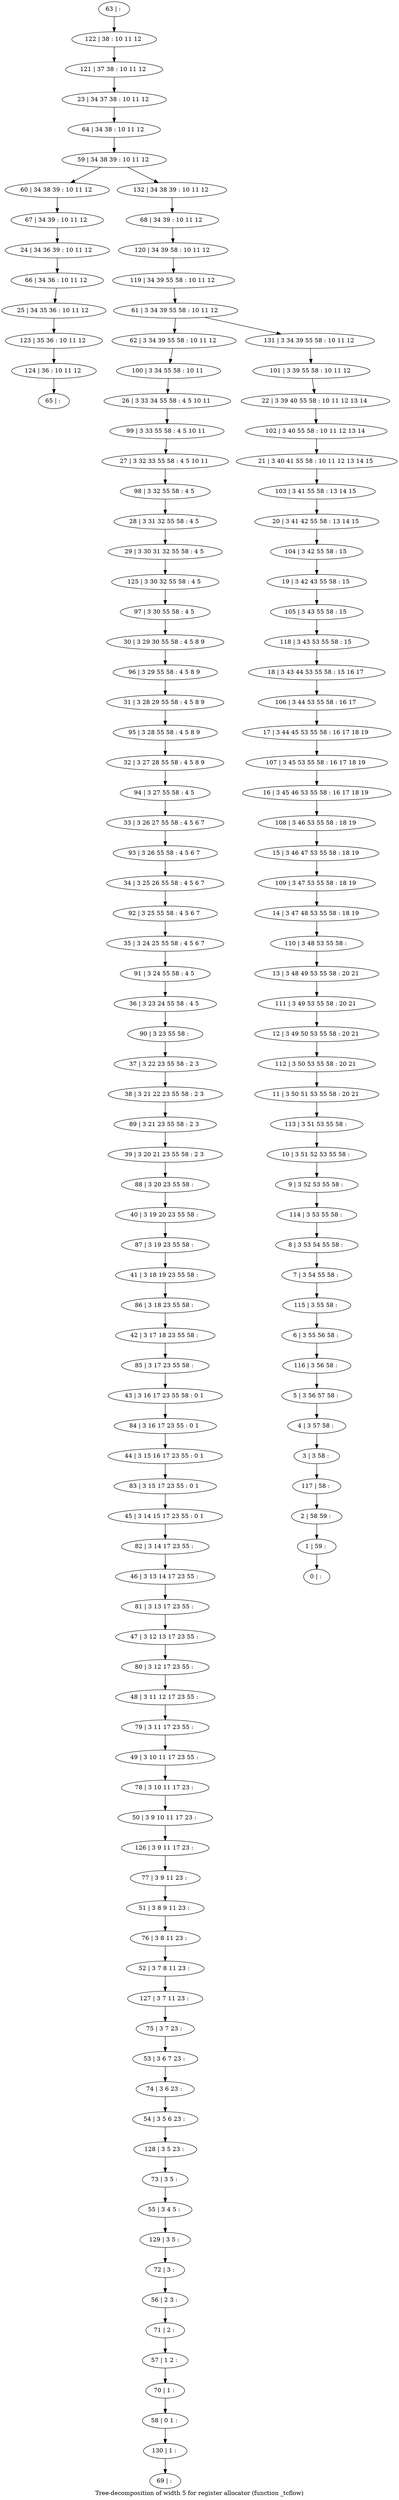 digraph G {
graph [label="Tree-decomposition of width 5 for register allocator (function _tcflow)"]
0[label="0 | : "];
1[label="1 | 59 : "];
2[label="2 | 58 59 : "];
3[label="3 | 3 58 : "];
4[label="4 | 3 57 58 : "];
5[label="5 | 3 56 57 58 : "];
6[label="6 | 3 55 56 58 : "];
7[label="7 | 3 54 55 58 : "];
8[label="8 | 3 53 54 55 58 : "];
9[label="9 | 3 52 53 55 58 : "];
10[label="10 | 3 51 52 53 55 58 : "];
11[label="11 | 3 50 51 53 55 58 : 20 21 "];
12[label="12 | 3 49 50 53 55 58 : 20 21 "];
13[label="13 | 3 48 49 53 55 58 : 20 21 "];
14[label="14 | 3 47 48 53 55 58 : 18 19 "];
15[label="15 | 3 46 47 53 55 58 : 18 19 "];
16[label="16 | 3 45 46 53 55 58 : 16 17 18 19 "];
17[label="17 | 3 44 45 53 55 58 : 16 17 18 19 "];
18[label="18 | 3 43 44 53 55 58 : 15 16 17 "];
19[label="19 | 3 42 43 55 58 : 15 "];
20[label="20 | 3 41 42 55 58 : 13 14 15 "];
21[label="21 | 3 40 41 55 58 : 10 11 12 13 14 15 "];
22[label="22 | 3 39 40 55 58 : 10 11 12 13 14 "];
23[label="23 | 34 37 38 : 10 11 12 "];
24[label="24 | 34 36 39 : 10 11 12 "];
25[label="25 | 34 35 36 : 10 11 12 "];
26[label="26 | 3 33 34 55 58 : 4 5 10 11 "];
27[label="27 | 3 32 33 55 58 : 4 5 10 11 "];
28[label="28 | 3 31 32 55 58 : 4 5 "];
29[label="29 | 3 30 31 32 55 58 : 4 5 "];
30[label="30 | 3 29 30 55 58 : 4 5 8 9 "];
31[label="31 | 3 28 29 55 58 : 4 5 8 9 "];
32[label="32 | 3 27 28 55 58 : 4 5 8 9 "];
33[label="33 | 3 26 27 55 58 : 4 5 6 7 "];
34[label="34 | 3 25 26 55 58 : 4 5 6 7 "];
35[label="35 | 3 24 25 55 58 : 4 5 6 7 "];
36[label="36 | 3 23 24 55 58 : 4 5 "];
37[label="37 | 3 22 23 55 58 : 2 3 "];
38[label="38 | 3 21 22 23 55 58 : 2 3 "];
39[label="39 | 3 20 21 23 55 58 : 2 3 "];
40[label="40 | 3 19 20 23 55 58 : "];
41[label="41 | 3 18 19 23 55 58 : "];
42[label="42 | 3 17 18 23 55 58 : "];
43[label="43 | 3 16 17 23 55 58 : 0 1 "];
44[label="44 | 3 15 16 17 23 55 : 0 1 "];
45[label="45 | 3 14 15 17 23 55 : 0 1 "];
46[label="46 | 3 13 14 17 23 55 : "];
47[label="47 | 3 12 13 17 23 55 : "];
48[label="48 | 3 11 12 17 23 55 : "];
49[label="49 | 3 10 11 17 23 55 : "];
50[label="50 | 3 9 10 11 17 23 : "];
51[label="51 | 3 8 9 11 23 : "];
52[label="52 | 3 7 8 11 23 : "];
53[label="53 | 3 6 7 23 : "];
54[label="54 | 3 5 6 23 : "];
55[label="55 | 3 4 5 : "];
56[label="56 | 2 3 : "];
57[label="57 | 1 2 : "];
58[label="58 | 0 1 : "];
59[label="59 | 34 38 39 : 10 11 12 "];
60[label="60 | 34 38 39 : 10 11 12 "];
61[label="61 | 3 34 39 55 58 : 10 11 12 "];
62[label="62 | 3 34 39 55 58 : 10 11 12 "];
63[label="63 | : "];
64[label="64 | 34 38 : 10 11 12 "];
65[label="65 | : "];
66[label="66 | 34 36 : 10 11 12 "];
67[label="67 | 34 39 : 10 11 12 "];
68[label="68 | 34 39 : 10 11 12 "];
69[label="69 | : "];
70[label="70 | 1 : "];
71[label="71 | 2 : "];
72[label="72 | 3 : "];
73[label="73 | 3 5 : "];
74[label="74 | 3 6 23 : "];
75[label="75 | 3 7 23 : "];
76[label="76 | 3 8 11 23 : "];
77[label="77 | 3 9 11 23 : "];
78[label="78 | 3 10 11 17 23 : "];
79[label="79 | 3 11 17 23 55 : "];
80[label="80 | 3 12 17 23 55 : "];
81[label="81 | 3 13 17 23 55 : "];
82[label="82 | 3 14 17 23 55 : "];
83[label="83 | 3 15 17 23 55 : 0 1 "];
84[label="84 | 3 16 17 23 55 : 0 1 "];
85[label="85 | 3 17 23 55 58 : "];
86[label="86 | 3 18 23 55 58 : "];
87[label="87 | 3 19 23 55 58 : "];
88[label="88 | 3 20 23 55 58 : "];
89[label="89 | 3 21 23 55 58 : 2 3 "];
90[label="90 | 3 23 55 58 : "];
91[label="91 | 3 24 55 58 : 4 5 "];
92[label="92 | 3 25 55 58 : 4 5 6 7 "];
93[label="93 | 3 26 55 58 : 4 5 6 7 "];
94[label="94 | 3 27 55 58 : 4 5 "];
95[label="95 | 3 28 55 58 : 4 5 8 9 "];
96[label="96 | 3 29 55 58 : 4 5 8 9 "];
97[label="97 | 3 30 55 58 : 4 5 "];
98[label="98 | 3 32 55 58 : 4 5 "];
99[label="99 | 3 33 55 58 : 4 5 10 11 "];
100[label="100 | 3 34 55 58 : 10 11 "];
101[label="101 | 3 39 55 58 : 10 11 12 "];
102[label="102 | 3 40 55 58 : 10 11 12 13 14 "];
103[label="103 | 3 41 55 58 : 13 14 15 "];
104[label="104 | 3 42 55 58 : 15 "];
105[label="105 | 3 43 55 58 : 15 "];
106[label="106 | 3 44 53 55 58 : 16 17 "];
107[label="107 | 3 45 53 55 58 : 16 17 18 19 "];
108[label="108 | 3 46 53 55 58 : 18 19 "];
109[label="109 | 3 47 53 55 58 : 18 19 "];
110[label="110 | 3 48 53 55 58 : "];
111[label="111 | 3 49 53 55 58 : 20 21 "];
112[label="112 | 3 50 53 55 58 : 20 21 "];
113[label="113 | 3 51 53 55 58 : "];
114[label="114 | 3 53 55 58 : "];
115[label="115 | 3 55 58 : "];
116[label="116 | 3 56 58 : "];
117[label="117 | 58 : "];
118[label="118 | 3 43 53 55 58 : 15 "];
119[label="119 | 34 39 55 58 : 10 11 12 "];
120[label="120 | 34 39 58 : 10 11 12 "];
121[label="121 | 37 38 : 10 11 12 "];
122[label="122 | 38 : 10 11 12 "];
123[label="123 | 35 36 : 10 11 12 "];
124[label="124 | 36 : 10 11 12 "];
125[label="125 | 3 30 32 55 58 : 4 5 "];
126[label="126 | 3 9 11 17 23 : "];
127[label="127 | 3 7 11 23 : "];
128[label="128 | 3 5 23 : "];
129[label="129 | 3 5 : "];
130[label="130 | 1 : "];
131[label="131 | 3 34 39 55 58 : 10 11 12 "];
132[label="132 | 34 38 39 : 10 11 12 "];
28->29 ;
37->38 ;
66->25 ;
24->66 ;
67->24 ;
60->67 ;
70->58 ;
57->70 ;
71->57 ;
56->71 ;
72->56 ;
73->55 ;
74->54 ;
53->74 ;
75->53 ;
76->52 ;
51->76 ;
77->51 ;
78->50 ;
49->78 ;
79->49 ;
48->79 ;
80->48 ;
47->80 ;
81->47 ;
46->81 ;
82->46 ;
45->82 ;
83->45 ;
44->83 ;
84->44 ;
43->84 ;
85->43 ;
42->85 ;
86->42 ;
41->86 ;
87->41 ;
40->87 ;
88->40 ;
39->88 ;
89->39 ;
38->89 ;
90->37 ;
36->90 ;
91->36 ;
35->91 ;
92->35 ;
34->92 ;
93->34 ;
33->93 ;
94->33 ;
32->94 ;
95->32 ;
31->95 ;
96->31 ;
30->96 ;
97->30 ;
98->28 ;
27->98 ;
99->27 ;
26->99 ;
100->26 ;
62->100 ;
25->123 ;
124->65 ;
123->124 ;
125->97 ;
29->125 ;
126->77 ;
50->126 ;
127->75 ;
52->127 ;
128->73 ;
54->128 ;
129->72 ;
55->129 ;
130->69 ;
58->130 ;
63->122 ;
122->121 ;
121->23 ;
23->64 ;
64->59 ;
68->120 ;
120->119 ;
119->61 ;
101->22 ;
22->102 ;
102->21 ;
21->103 ;
103->20 ;
20->104 ;
104->19 ;
19->105 ;
105->118 ;
118->18 ;
18->106 ;
106->17 ;
17->107 ;
107->16 ;
16->108 ;
108->15 ;
15->109 ;
109->14 ;
14->110 ;
110->13 ;
13->111 ;
111->12 ;
12->112 ;
112->11 ;
11->113 ;
113->10 ;
10->9 ;
9->114 ;
114->8 ;
8->7 ;
7->115 ;
115->6 ;
6->116 ;
116->5 ;
5->4 ;
4->3 ;
3->117 ;
117->2 ;
2->1 ;
1->0 ;
131->101 ;
132->68 ;
61->62 ;
61->131 ;
59->60 ;
59->132 ;
}
